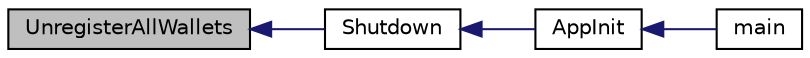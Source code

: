 digraph "UnregisterAllWallets"
{
  edge [fontname="Helvetica",fontsize="10",labelfontname="Helvetica",labelfontsize="10"];
  node [fontname="Helvetica",fontsize="10",shape=record];
  rankdir="LR";
  Node428 [label="UnregisterAllWallets",height=0.2,width=0.4,color="black", fillcolor="grey75", style="filled", fontcolor="black"];
  Node428 -> Node429 [dir="back",color="midnightblue",fontsize="10",style="solid",fontname="Helvetica"];
  Node429 [label="Shutdown",height=0.2,width=0.4,color="black", fillcolor="white", style="filled",URL="$init_8h.html#ac5f038c2b480cf9ef5e19e3eba8dbaf9"];
  Node429 -> Node430 [dir="back",color="midnightblue",fontsize="10",style="solid",fontname="Helvetica"];
  Node430 [label="AppInit",height=0.2,width=0.4,color="black", fillcolor="white", style="filled",URL="$iond_8cpp.html#ac59316b767e6984e1285f0531275286b"];
  Node430 -> Node431 [dir="back",color="midnightblue",fontsize="10",style="solid",fontname="Helvetica"];
  Node431 [label="main",height=0.2,width=0.4,color="black", fillcolor="white", style="filled",URL="$iond_8cpp.html#a0ddf1224851353fc92bfbff6f499fa97"];
}
